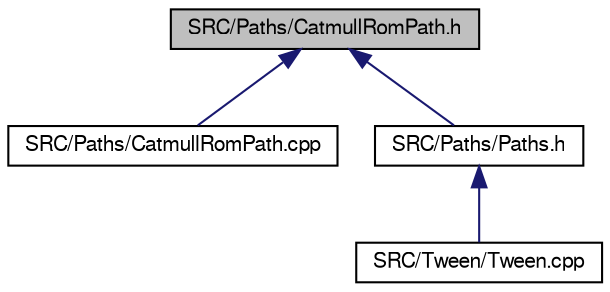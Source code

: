 digraph "SRC/Paths/CatmullRomPath.h"
{
  bgcolor="transparent";
  edge [fontname="FreeSans",fontsize="10",labelfontname="FreeSans",labelfontsize="10"];
  node [fontname="FreeSans",fontsize="10",shape=record];
  Node1 [label="SRC/Paths/CatmullRomPath.h",height=0.2,width=0.4,color="black", fillcolor="grey75", style="filled" fontcolor="black"];
  Node1 -> Node2 [dir="back",color="midnightblue",fontsize="10",style="solid",fontname="FreeSans"];
  Node2 [label="SRC/Paths/CatmullRomPath.cpp",height=0.2,width=0.4,color="black",URL="$CatmullRomPath_8cpp.html"];
  Node1 -> Node3 [dir="back",color="midnightblue",fontsize="10",style="solid",fontname="FreeSans"];
  Node3 [label="SRC/Paths/Paths.h",height=0.2,width=0.4,color="black",URL="$Paths_8h.html"];
  Node3 -> Node4 [dir="back",color="midnightblue",fontsize="10",style="solid",fontname="FreeSans"];
  Node4 [label="SRC/Tween/Tween.cpp",height=0.2,width=0.4,color="black",URL="$Tween_8cpp.html"];
}
